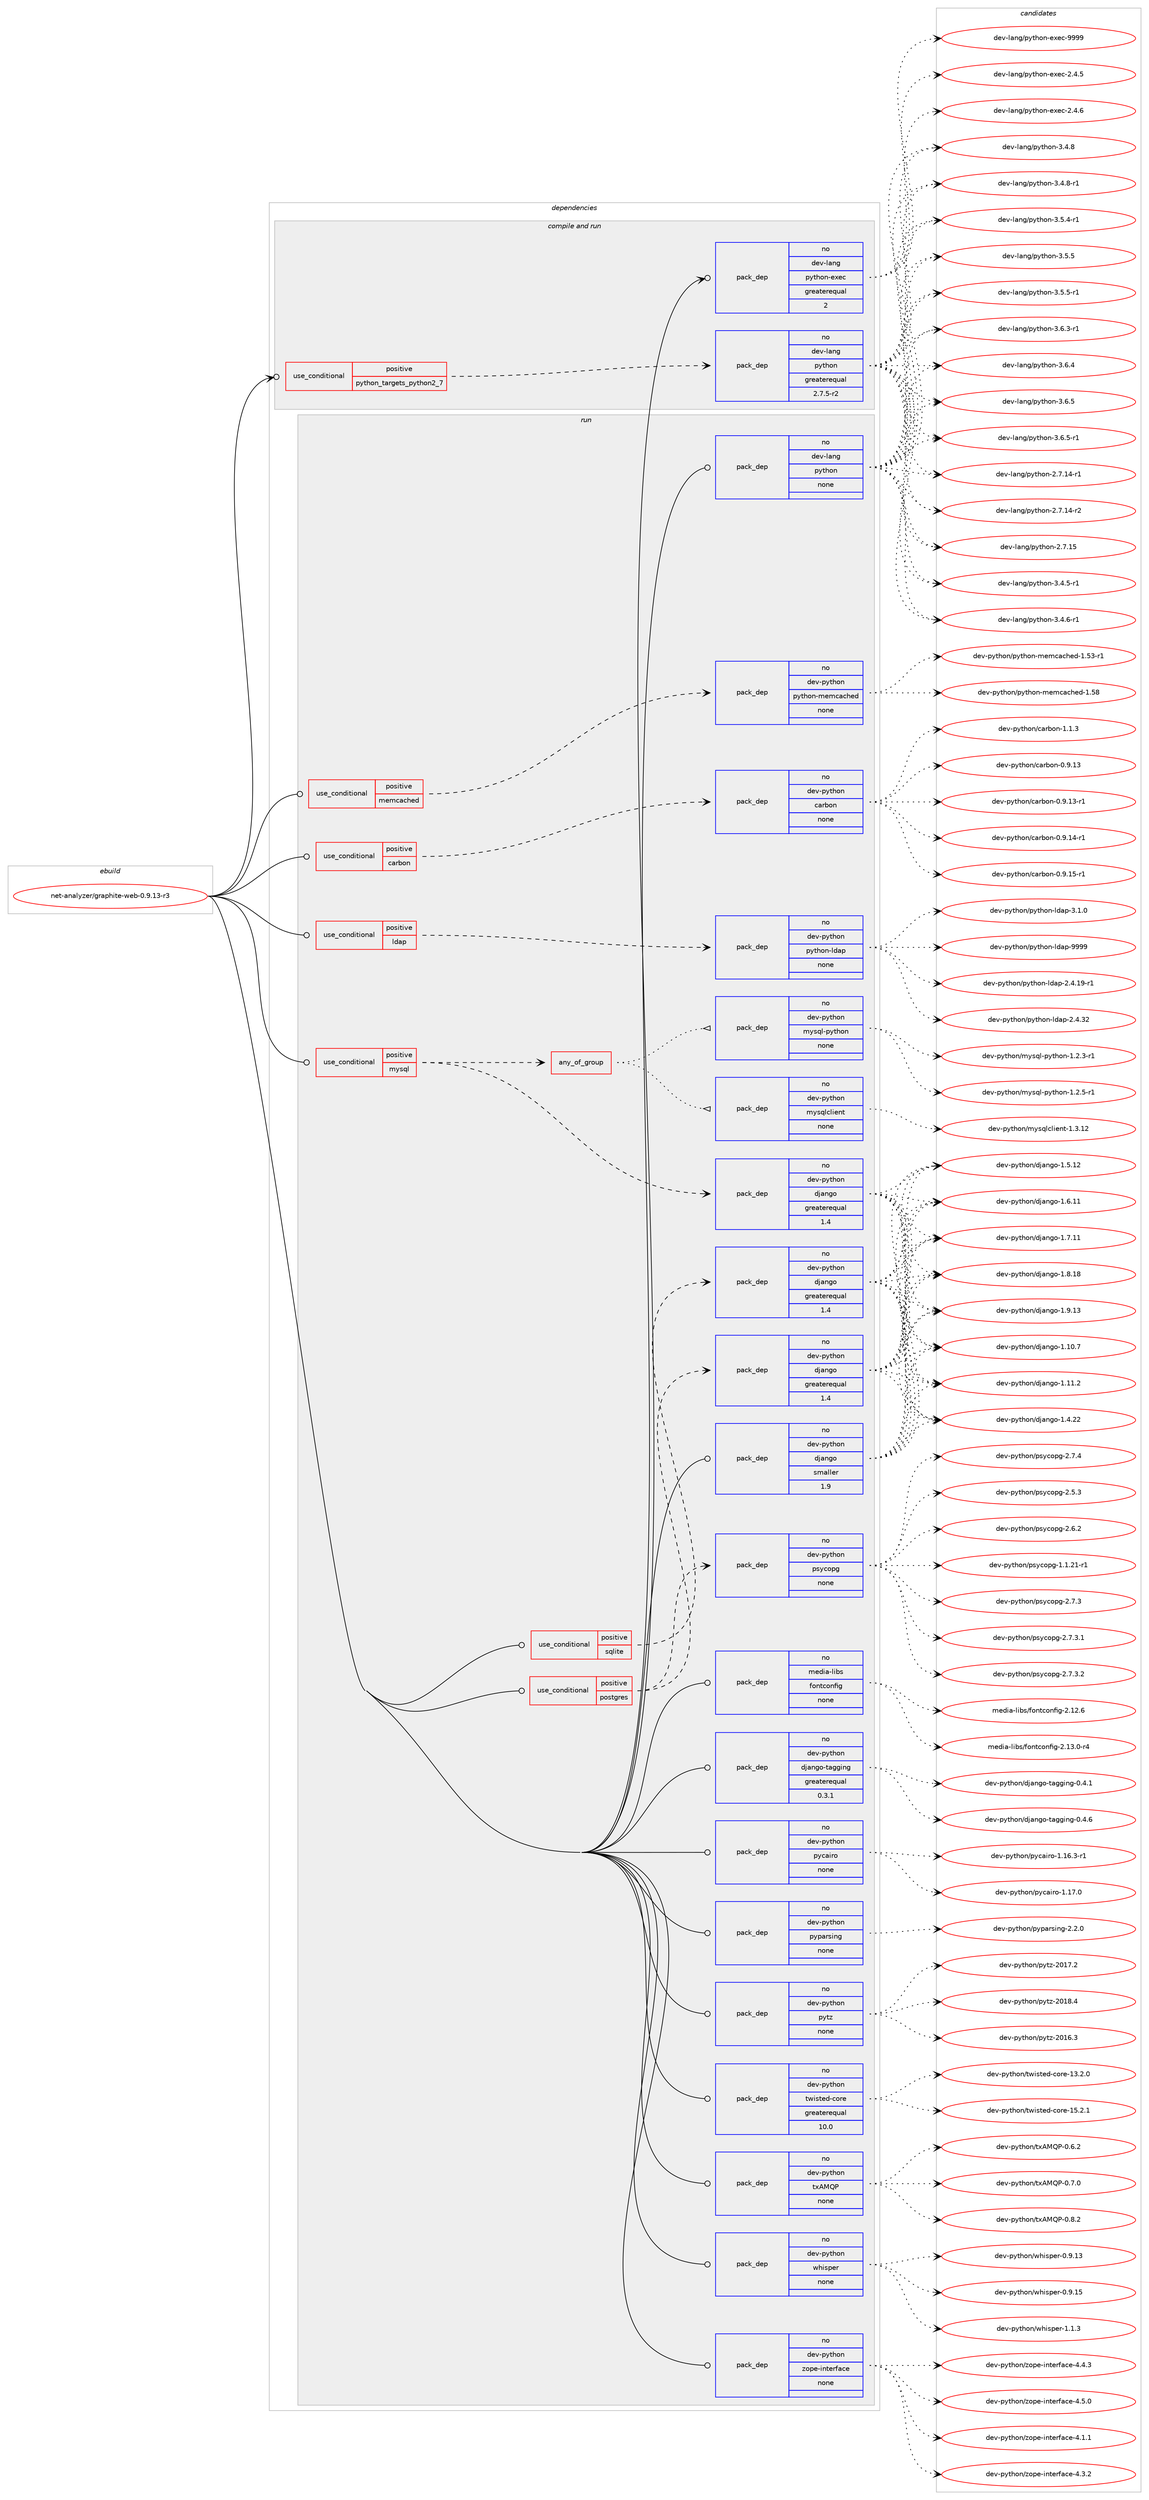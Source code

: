 digraph prolog {

# *************
# Graph options
# *************

newrank=true;
concentrate=true;
compound=true;
graph [rankdir=LR,fontname=Helvetica,fontsize=10,ranksep=1.5];#, ranksep=2.5, nodesep=0.2];
edge  [arrowhead=vee];
node  [fontname=Helvetica,fontsize=10];

# **********
# The ebuild
# **********

subgraph cluster_leftcol {
color=gray;
rank=same;
label=<<i>ebuild</i>>;
id [label="net-analyzer/graphite-web-0.9.13-r3", color=red, width=4, href="../net-analyzer/graphite-web-0.9.13-r3.svg"];
}

# ****************
# The dependencies
# ****************

subgraph cluster_midcol {
color=gray;
label=<<i>dependencies</i>>;
subgraph cluster_compile {
fillcolor="#eeeeee";
style=filled;
label=<<i>compile</i>>;
}
subgraph cluster_compileandrun {
fillcolor="#eeeeee";
style=filled;
label=<<i>compile and run</i>>;
subgraph cond12 {
dependency22 [label=<<TABLE BORDER="0" CELLBORDER="1" CELLSPACING="0" CELLPADDING="4"><TR><TD ROWSPAN="3" CELLPADDING="10">use_conditional</TD></TR><TR><TD>positive</TD></TR><TR><TD>python_targets_python2_7</TD></TR></TABLE>>, shape=none, color=red];
subgraph pack11 {
dependency23 [label=<<TABLE BORDER="0" CELLBORDER="1" CELLSPACING="0" CELLPADDING="4" WIDTH="220"><TR><TD ROWSPAN="6" CELLPADDING="30">pack_dep</TD></TR><TR><TD WIDTH="110">no</TD></TR><TR><TD>dev-lang</TD></TR><TR><TD>python</TD></TR><TR><TD>greaterequal</TD></TR><TR><TD>2.7.5-r2</TD></TR></TABLE>>, shape=none, color=blue];
}
dependency22:e -> dependency23:w [weight=20,style="dashed",arrowhead="vee"];
}
id:e -> dependency22:w [weight=20,style="solid",arrowhead="odotvee"];
subgraph pack12 {
dependency24 [label=<<TABLE BORDER="0" CELLBORDER="1" CELLSPACING="0" CELLPADDING="4" WIDTH="220"><TR><TD ROWSPAN="6" CELLPADDING="30">pack_dep</TD></TR><TR><TD WIDTH="110">no</TD></TR><TR><TD>dev-lang</TD></TR><TR><TD>python-exec</TD></TR><TR><TD>greaterequal</TD></TR><TR><TD>2</TD></TR></TABLE>>, shape=none, color=blue];
}
id:e -> dependency24:w [weight=20,style="solid",arrowhead="odotvee"];
}
subgraph cluster_run {
fillcolor="#eeeeee";
style=filled;
label=<<i>run</i>>;
subgraph cond13 {
dependency25 [label=<<TABLE BORDER="0" CELLBORDER="1" CELLSPACING="0" CELLPADDING="4"><TR><TD ROWSPAN="3" CELLPADDING="10">use_conditional</TD></TR><TR><TD>positive</TD></TR><TR><TD>carbon</TD></TR></TABLE>>, shape=none, color=red];
subgraph pack13 {
dependency26 [label=<<TABLE BORDER="0" CELLBORDER="1" CELLSPACING="0" CELLPADDING="4" WIDTH="220"><TR><TD ROWSPAN="6" CELLPADDING="30">pack_dep</TD></TR><TR><TD WIDTH="110">no</TD></TR><TR><TD>dev-python</TD></TR><TR><TD>carbon</TD></TR><TR><TD>none</TD></TR><TR><TD></TD></TR></TABLE>>, shape=none, color=blue];
}
dependency25:e -> dependency26:w [weight=20,style="dashed",arrowhead="vee"];
}
id:e -> dependency25:w [weight=20,style="solid",arrowhead="odot"];
subgraph cond14 {
dependency27 [label=<<TABLE BORDER="0" CELLBORDER="1" CELLSPACING="0" CELLPADDING="4"><TR><TD ROWSPAN="3" CELLPADDING="10">use_conditional</TD></TR><TR><TD>positive</TD></TR><TR><TD>ldap</TD></TR></TABLE>>, shape=none, color=red];
subgraph pack14 {
dependency28 [label=<<TABLE BORDER="0" CELLBORDER="1" CELLSPACING="0" CELLPADDING="4" WIDTH="220"><TR><TD ROWSPAN="6" CELLPADDING="30">pack_dep</TD></TR><TR><TD WIDTH="110">no</TD></TR><TR><TD>dev-python</TD></TR><TR><TD>python-ldap</TD></TR><TR><TD>none</TD></TR><TR><TD></TD></TR></TABLE>>, shape=none, color=blue];
}
dependency27:e -> dependency28:w [weight=20,style="dashed",arrowhead="vee"];
}
id:e -> dependency27:w [weight=20,style="solid",arrowhead="odot"];
subgraph cond15 {
dependency29 [label=<<TABLE BORDER="0" CELLBORDER="1" CELLSPACING="0" CELLPADDING="4"><TR><TD ROWSPAN="3" CELLPADDING="10">use_conditional</TD></TR><TR><TD>positive</TD></TR><TR><TD>memcached</TD></TR></TABLE>>, shape=none, color=red];
subgraph pack15 {
dependency30 [label=<<TABLE BORDER="0" CELLBORDER="1" CELLSPACING="0" CELLPADDING="4" WIDTH="220"><TR><TD ROWSPAN="6" CELLPADDING="30">pack_dep</TD></TR><TR><TD WIDTH="110">no</TD></TR><TR><TD>dev-python</TD></TR><TR><TD>python-memcached</TD></TR><TR><TD>none</TD></TR><TR><TD></TD></TR></TABLE>>, shape=none, color=blue];
}
dependency29:e -> dependency30:w [weight=20,style="dashed",arrowhead="vee"];
}
id:e -> dependency29:w [weight=20,style="solid",arrowhead="odot"];
subgraph cond16 {
dependency31 [label=<<TABLE BORDER="0" CELLBORDER="1" CELLSPACING="0" CELLPADDING="4"><TR><TD ROWSPAN="3" CELLPADDING="10">use_conditional</TD></TR><TR><TD>positive</TD></TR><TR><TD>mysql</TD></TR></TABLE>>, shape=none, color=red];
subgraph pack16 {
dependency32 [label=<<TABLE BORDER="0" CELLBORDER="1" CELLSPACING="0" CELLPADDING="4" WIDTH="220"><TR><TD ROWSPAN="6" CELLPADDING="30">pack_dep</TD></TR><TR><TD WIDTH="110">no</TD></TR><TR><TD>dev-python</TD></TR><TR><TD>django</TD></TR><TR><TD>greaterequal</TD></TR><TR><TD>1.4</TD></TR></TABLE>>, shape=none, color=blue];
}
dependency31:e -> dependency32:w [weight=20,style="dashed",arrowhead="vee"];
subgraph any1 {
dependency33 [label=<<TABLE BORDER="0" CELLBORDER="1" CELLSPACING="0" CELLPADDING="4"><TR><TD CELLPADDING="10">any_of_group</TD></TR></TABLE>>, shape=none, color=red];subgraph pack17 {
dependency34 [label=<<TABLE BORDER="0" CELLBORDER="1" CELLSPACING="0" CELLPADDING="4" WIDTH="220"><TR><TD ROWSPAN="6" CELLPADDING="30">pack_dep</TD></TR><TR><TD WIDTH="110">no</TD></TR><TR><TD>dev-python</TD></TR><TR><TD>mysql-python</TD></TR><TR><TD>none</TD></TR><TR><TD></TD></TR></TABLE>>, shape=none, color=blue];
}
dependency33:e -> dependency34:w [weight=20,style="dotted",arrowhead="oinv"];
subgraph pack18 {
dependency35 [label=<<TABLE BORDER="0" CELLBORDER="1" CELLSPACING="0" CELLPADDING="4" WIDTH="220"><TR><TD ROWSPAN="6" CELLPADDING="30">pack_dep</TD></TR><TR><TD WIDTH="110">no</TD></TR><TR><TD>dev-python</TD></TR><TR><TD>mysqlclient</TD></TR><TR><TD>none</TD></TR><TR><TD></TD></TR></TABLE>>, shape=none, color=blue];
}
dependency33:e -> dependency35:w [weight=20,style="dotted",arrowhead="oinv"];
}
dependency31:e -> dependency33:w [weight=20,style="dashed",arrowhead="vee"];
}
id:e -> dependency31:w [weight=20,style="solid",arrowhead="odot"];
subgraph cond17 {
dependency36 [label=<<TABLE BORDER="0" CELLBORDER="1" CELLSPACING="0" CELLPADDING="4"><TR><TD ROWSPAN="3" CELLPADDING="10">use_conditional</TD></TR><TR><TD>positive</TD></TR><TR><TD>postgres</TD></TR></TABLE>>, shape=none, color=red];
subgraph pack19 {
dependency37 [label=<<TABLE BORDER="0" CELLBORDER="1" CELLSPACING="0" CELLPADDING="4" WIDTH="220"><TR><TD ROWSPAN="6" CELLPADDING="30">pack_dep</TD></TR><TR><TD WIDTH="110">no</TD></TR><TR><TD>dev-python</TD></TR><TR><TD>django</TD></TR><TR><TD>greaterequal</TD></TR><TR><TD>1.4</TD></TR></TABLE>>, shape=none, color=blue];
}
dependency36:e -> dependency37:w [weight=20,style="dashed",arrowhead="vee"];
subgraph pack20 {
dependency38 [label=<<TABLE BORDER="0" CELLBORDER="1" CELLSPACING="0" CELLPADDING="4" WIDTH="220"><TR><TD ROWSPAN="6" CELLPADDING="30">pack_dep</TD></TR><TR><TD WIDTH="110">no</TD></TR><TR><TD>dev-python</TD></TR><TR><TD>psycopg</TD></TR><TR><TD>none</TD></TR><TR><TD></TD></TR></TABLE>>, shape=none, color=blue];
}
dependency36:e -> dependency38:w [weight=20,style="dashed",arrowhead="vee"];
}
id:e -> dependency36:w [weight=20,style="solid",arrowhead="odot"];
subgraph cond18 {
dependency39 [label=<<TABLE BORDER="0" CELLBORDER="1" CELLSPACING="0" CELLPADDING="4"><TR><TD ROWSPAN="3" CELLPADDING="10">use_conditional</TD></TR><TR><TD>positive</TD></TR><TR><TD>sqlite</TD></TR></TABLE>>, shape=none, color=red];
subgraph pack21 {
dependency40 [label=<<TABLE BORDER="0" CELLBORDER="1" CELLSPACING="0" CELLPADDING="4" WIDTH="220"><TR><TD ROWSPAN="6" CELLPADDING="30">pack_dep</TD></TR><TR><TD WIDTH="110">no</TD></TR><TR><TD>dev-python</TD></TR><TR><TD>django</TD></TR><TR><TD>greaterequal</TD></TR><TR><TD>1.4</TD></TR></TABLE>>, shape=none, color=blue];
}
dependency39:e -> dependency40:w [weight=20,style="dashed",arrowhead="vee"];
}
id:e -> dependency39:w [weight=20,style="solid",arrowhead="odot"];
subgraph pack22 {
dependency41 [label=<<TABLE BORDER="0" CELLBORDER="1" CELLSPACING="0" CELLPADDING="4" WIDTH="220"><TR><TD ROWSPAN="6" CELLPADDING="30">pack_dep</TD></TR><TR><TD WIDTH="110">no</TD></TR><TR><TD>dev-lang</TD></TR><TR><TD>python</TD></TR><TR><TD>none</TD></TR><TR><TD></TD></TR></TABLE>>, shape=none, color=blue];
}
id:e -> dependency41:w [weight=20,style="solid",arrowhead="odot"];
subgraph pack23 {
dependency42 [label=<<TABLE BORDER="0" CELLBORDER="1" CELLSPACING="0" CELLPADDING="4" WIDTH="220"><TR><TD ROWSPAN="6" CELLPADDING="30">pack_dep</TD></TR><TR><TD WIDTH="110">no</TD></TR><TR><TD>dev-python</TD></TR><TR><TD>django</TD></TR><TR><TD>smaller</TD></TR><TR><TD>1.9</TD></TR></TABLE>>, shape=none, color=blue];
}
id:e -> dependency42:w [weight=20,style="solid",arrowhead="odot"];
subgraph pack24 {
dependency43 [label=<<TABLE BORDER="0" CELLBORDER="1" CELLSPACING="0" CELLPADDING="4" WIDTH="220"><TR><TD ROWSPAN="6" CELLPADDING="30">pack_dep</TD></TR><TR><TD WIDTH="110">no</TD></TR><TR><TD>dev-python</TD></TR><TR><TD>django-tagging</TD></TR><TR><TD>greaterequal</TD></TR><TR><TD>0.3.1</TD></TR></TABLE>>, shape=none, color=blue];
}
id:e -> dependency43:w [weight=20,style="solid",arrowhead="odot"];
subgraph pack25 {
dependency44 [label=<<TABLE BORDER="0" CELLBORDER="1" CELLSPACING="0" CELLPADDING="4" WIDTH="220"><TR><TD ROWSPAN="6" CELLPADDING="30">pack_dep</TD></TR><TR><TD WIDTH="110">no</TD></TR><TR><TD>dev-python</TD></TR><TR><TD>pycairo</TD></TR><TR><TD>none</TD></TR><TR><TD></TD></TR></TABLE>>, shape=none, color=blue];
}
id:e -> dependency44:w [weight=20,style="solid",arrowhead="odot"];
subgraph pack26 {
dependency45 [label=<<TABLE BORDER="0" CELLBORDER="1" CELLSPACING="0" CELLPADDING="4" WIDTH="220"><TR><TD ROWSPAN="6" CELLPADDING="30">pack_dep</TD></TR><TR><TD WIDTH="110">no</TD></TR><TR><TD>dev-python</TD></TR><TR><TD>pyparsing</TD></TR><TR><TD>none</TD></TR><TR><TD></TD></TR></TABLE>>, shape=none, color=blue];
}
id:e -> dependency45:w [weight=20,style="solid",arrowhead="odot"];
subgraph pack27 {
dependency46 [label=<<TABLE BORDER="0" CELLBORDER="1" CELLSPACING="0" CELLPADDING="4" WIDTH="220"><TR><TD ROWSPAN="6" CELLPADDING="30">pack_dep</TD></TR><TR><TD WIDTH="110">no</TD></TR><TR><TD>dev-python</TD></TR><TR><TD>pytz</TD></TR><TR><TD>none</TD></TR><TR><TD></TD></TR></TABLE>>, shape=none, color=blue];
}
id:e -> dependency46:w [weight=20,style="solid",arrowhead="odot"];
subgraph pack28 {
dependency47 [label=<<TABLE BORDER="0" CELLBORDER="1" CELLSPACING="0" CELLPADDING="4" WIDTH="220"><TR><TD ROWSPAN="6" CELLPADDING="30">pack_dep</TD></TR><TR><TD WIDTH="110">no</TD></TR><TR><TD>dev-python</TD></TR><TR><TD>twisted-core</TD></TR><TR><TD>greaterequal</TD></TR><TR><TD>10.0</TD></TR></TABLE>>, shape=none, color=blue];
}
id:e -> dependency47:w [weight=20,style="solid",arrowhead="odot"];
subgraph pack29 {
dependency48 [label=<<TABLE BORDER="0" CELLBORDER="1" CELLSPACING="0" CELLPADDING="4" WIDTH="220"><TR><TD ROWSPAN="6" CELLPADDING="30">pack_dep</TD></TR><TR><TD WIDTH="110">no</TD></TR><TR><TD>dev-python</TD></TR><TR><TD>txAMQP</TD></TR><TR><TD>none</TD></TR><TR><TD></TD></TR></TABLE>>, shape=none, color=blue];
}
id:e -> dependency48:w [weight=20,style="solid",arrowhead="odot"];
subgraph pack30 {
dependency49 [label=<<TABLE BORDER="0" CELLBORDER="1" CELLSPACING="0" CELLPADDING="4" WIDTH="220"><TR><TD ROWSPAN="6" CELLPADDING="30">pack_dep</TD></TR><TR><TD WIDTH="110">no</TD></TR><TR><TD>dev-python</TD></TR><TR><TD>whisper</TD></TR><TR><TD>none</TD></TR><TR><TD></TD></TR></TABLE>>, shape=none, color=blue];
}
id:e -> dependency49:w [weight=20,style="solid",arrowhead="odot"];
subgraph pack31 {
dependency50 [label=<<TABLE BORDER="0" CELLBORDER="1" CELLSPACING="0" CELLPADDING="4" WIDTH="220"><TR><TD ROWSPAN="6" CELLPADDING="30">pack_dep</TD></TR><TR><TD WIDTH="110">no</TD></TR><TR><TD>dev-python</TD></TR><TR><TD>zope-interface</TD></TR><TR><TD>none</TD></TR><TR><TD></TD></TR></TABLE>>, shape=none, color=blue];
}
id:e -> dependency50:w [weight=20,style="solid",arrowhead="odot"];
subgraph pack32 {
dependency51 [label=<<TABLE BORDER="0" CELLBORDER="1" CELLSPACING="0" CELLPADDING="4" WIDTH="220"><TR><TD ROWSPAN="6" CELLPADDING="30">pack_dep</TD></TR><TR><TD WIDTH="110">no</TD></TR><TR><TD>media-libs</TD></TR><TR><TD>fontconfig</TD></TR><TR><TD>none</TD></TR><TR><TD></TD></TR></TABLE>>, shape=none, color=blue];
}
id:e -> dependency51:w [weight=20,style="solid",arrowhead="odot"];
}
}

# **************
# The candidates
# **************

subgraph cluster_choices {
rank=same;
color=gray;
label=<<i>candidates</i>>;

subgraph choice11 {
color=black;
nodesep=1;
choice100101118451089711010347112121116104111110455046554649524511449 [label="dev-lang/python-2.7.14-r1", color=red, width=4,href="../dev-lang/python-2.7.14-r1.svg"];
choice100101118451089711010347112121116104111110455046554649524511450 [label="dev-lang/python-2.7.14-r2", color=red, width=4,href="../dev-lang/python-2.7.14-r2.svg"];
choice10010111845108971101034711212111610411111045504655464953 [label="dev-lang/python-2.7.15", color=red, width=4,href="../dev-lang/python-2.7.15.svg"];
choice1001011184510897110103471121211161041111104551465246534511449 [label="dev-lang/python-3.4.5-r1", color=red, width=4,href="../dev-lang/python-3.4.5-r1.svg"];
choice1001011184510897110103471121211161041111104551465246544511449 [label="dev-lang/python-3.4.6-r1", color=red, width=4,href="../dev-lang/python-3.4.6-r1.svg"];
choice100101118451089711010347112121116104111110455146524656 [label="dev-lang/python-3.4.8", color=red, width=4,href="../dev-lang/python-3.4.8.svg"];
choice1001011184510897110103471121211161041111104551465246564511449 [label="dev-lang/python-3.4.8-r1", color=red, width=4,href="../dev-lang/python-3.4.8-r1.svg"];
choice1001011184510897110103471121211161041111104551465346524511449 [label="dev-lang/python-3.5.4-r1", color=red, width=4,href="../dev-lang/python-3.5.4-r1.svg"];
choice100101118451089711010347112121116104111110455146534653 [label="dev-lang/python-3.5.5", color=red, width=4,href="../dev-lang/python-3.5.5.svg"];
choice1001011184510897110103471121211161041111104551465346534511449 [label="dev-lang/python-3.5.5-r1", color=red, width=4,href="../dev-lang/python-3.5.5-r1.svg"];
choice1001011184510897110103471121211161041111104551465446514511449 [label="dev-lang/python-3.6.3-r1", color=red, width=4,href="../dev-lang/python-3.6.3-r1.svg"];
choice100101118451089711010347112121116104111110455146544652 [label="dev-lang/python-3.6.4", color=red, width=4,href="../dev-lang/python-3.6.4.svg"];
choice100101118451089711010347112121116104111110455146544653 [label="dev-lang/python-3.6.5", color=red, width=4,href="../dev-lang/python-3.6.5.svg"];
choice1001011184510897110103471121211161041111104551465446534511449 [label="dev-lang/python-3.6.5-r1", color=red, width=4,href="../dev-lang/python-3.6.5-r1.svg"];
dependency23:e -> choice100101118451089711010347112121116104111110455046554649524511449:w [style=dotted,weight="100"];
dependency23:e -> choice100101118451089711010347112121116104111110455046554649524511450:w [style=dotted,weight="100"];
dependency23:e -> choice10010111845108971101034711212111610411111045504655464953:w [style=dotted,weight="100"];
dependency23:e -> choice1001011184510897110103471121211161041111104551465246534511449:w [style=dotted,weight="100"];
dependency23:e -> choice1001011184510897110103471121211161041111104551465246544511449:w [style=dotted,weight="100"];
dependency23:e -> choice100101118451089711010347112121116104111110455146524656:w [style=dotted,weight="100"];
dependency23:e -> choice1001011184510897110103471121211161041111104551465246564511449:w [style=dotted,weight="100"];
dependency23:e -> choice1001011184510897110103471121211161041111104551465346524511449:w [style=dotted,weight="100"];
dependency23:e -> choice100101118451089711010347112121116104111110455146534653:w [style=dotted,weight="100"];
dependency23:e -> choice1001011184510897110103471121211161041111104551465346534511449:w [style=dotted,weight="100"];
dependency23:e -> choice1001011184510897110103471121211161041111104551465446514511449:w [style=dotted,weight="100"];
dependency23:e -> choice100101118451089711010347112121116104111110455146544652:w [style=dotted,weight="100"];
dependency23:e -> choice100101118451089711010347112121116104111110455146544653:w [style=dotted,weight="100"];
dependency23:e -> choice1001011184510897110103471121211161041111104551465446534511449:w [style=dotted,weight="100"];
}
subgraph choice12 {
color=black;
nodesep=1;
choice1001011184510897110103471121211161041111104510112010199455046524653 [label="dev-lang/python-exec-2.4.5", color=red, width=4,href="../dev-lang/python-exec-2.4.5.svg"];
choice1001011184510897110103471121211161041111104510112010199455046524654 [label="dev-lang/python-exec-2.4.6", color=red, width=4,href="../dev-lang/python-exec-2.4.6.svg"];
choice10010111845108971101034711212111610411111045101120101994557575757 [label="dev-lang/python-exec-9999", color=red, width=4,href="../dev-lang/python-exec-9999.svg"];
dependency24:e -> choice1001011184510897110103471121211161041111104510112010199455046524653:w [style=dotted,weight="100"];
dependency24:e -> choice1001011184510897110103471121211161041111104510112010199455046524654:w [style=dotted,weight="100"];
dependency24:e -> choice10010111845108971101034711212111610411111045101120101994557575757:w [style=dotted,weight="100"];
}
subgraph choice13 {
color=black;
nodesep=1;
choice100101118451121211161041111104799971149811111045484657464951 [label="dev-python/carbon-0.9.13", color=red, width=4,href="../dev-python/carbon-0.9.13.svg"];
choice1001011184511212111610411111047999711498111110454846574649514511449 [label="dev-python/carbon-0.9.13-r1", color=red, width=4,href="../dev-python/carbon-0.9.13-r1.svg"];
choice1001011184511212111610411111047999711498111110454846574649524511449 [label="dev-python/carbon-0.9.14-r1", color=red, width=4,href="../dev-python/carbon-0.9.14-r1.svg"];
choice1001011184511212111610411111047999711498111110454846574649534511449 [label="dev-python/carbon-0.9.15-r1", color=red, width=4,href="../dev-python/carbon-0.9.15-r1.svg"];
choice1001011184511212111610411111047999711498111110454946494651 [label="dev-python/carbon-1.1.3", color=red, width=4,href="../dev-python/carbon-1.1.3.svg"];
dependency26:e -> choice100101118451121211161041111104799971149811111045484657464951:w [style=dotted,weight="100"];
dependency26:e -> choice1001011184511212111610411111047999711498111110454846574649514511449:w [style=dotted,weight="100"];
dependency26:e -> choice1001011184511212111610411111047999711498111110454846574649524511449:w [style=dotted,weight="100"];
dependency26:e -> choice1001011184511212111610411111047999711498111110454846574649534511449:w [style=dotted,weight="100"];
dependency26:e -> choice1001011184511212111610411111047999711498111110454946494651:w [style=dotted,weight="100"];
}
subgraph choice14 {
color=black;
nodesep=1;
choice10010111845112121116104111110471121211161041111104510810097112455046524649574511449 [label="dev-python/python-ldap-2.4.19-r1", color=red, width=4,href="../dev-python/python-ldap-2.4.19-r1.svg"];
choice1001011184511212111610411111047112121116104111110451081009711245504652465150 [label="dev-python/python-ldap-2.4.32", color=red, width=4,href="../dev-python/python-ldap-2.4.32.svg"];
choice10010111845112121116104111110471121211161041111104510810097112455146494648 [label="dev-python/python-ldap-3.1.0", color=red, width=4,href="../dev-python/python-ldap-3.1.0.svg"];
choice100101118451121211161041111104711212111610411111045108100971124557575757 [label="dev-python/python-ldap-9999", color=red, width=4,href="../dev-python/python-ldap-9999.svg"];
dependency28:e -> choice10010111845112121116104111110471121211161041111104510810097112455046524649574511449:w [style=dotted,weight="100"];
dependency28:e -> choice1001011184511212111610411111047112121116104111110451081009711245504652465150:w [style=dotted,weight="100"];
dependency28:e -> choice10010111845112121116104111110471121211161041111104510810097112455146494648:w [style=dotted,weight="100"];
dependency28:e -> choice100101118451121211161041111104711212111610411111045108100971124557575757:w [style=dotted,weight="100"];
}
subgraph choice15 {
color=black;
nodesep=1;
choice10010111845112121116104111110471121211161041111104510910110999979910410110045494653514511449 [label="dev-python/python-memcached-1.53-r1", color=red, width=4,href="../dev-python/python-memcached-1.53-r1.svg"];
choice1001011184511212111610411111047112121116104111110451091011099997991041011004549465356 [label="dev-python/python-memcached-1.58", color=red, width=4,href="../dev-python/python-memcached-1.58.svg"];
dependency30:e -> choice10010111845112121116104111110471121211161041111104510910110999979910410110045494653514511449:w [style=dotted,weight="100"];
dependency30:e -> choice1001011184511212111610411111047112121116104111110451091011099997991041011004549465356:w [style=dotted,weight="100"];
}
subgraph choice16 {
color=black;
nodesep=1;
choice10010111845112121116104111110471001069711010311145494649484655 [label="dev-python/django-1.10.7", color=red, width=4,href="../dev-python/django-1.10.7.svg"];
choice10010111845112121116104111110471001069711010311145494649494650 [label="dev-python/django-1.11.2", color=red, width=4,href="../dev-python/django-1.11.2.svg"];
choice10010111845112121116104111110471001069711010311145494652465050 [label="dev-python/django-1.4.22", color=red, width=4,href="../dev-python/django-1.4.22.svg"];
choice10010111845112121116104111110471001069711010311145494653464950 [label="dev-python/django-1.5.12", color=red, width=4,href="../dev-python/django-1.5.12.svg"];
choice10010111845112121116104111110471001069711010311145494654464949 [label="dev-python/django-1.6.11", color=red, width=4,href="../dev-python/django-1.6.11.svg"];
choice10010111845112121116104111110471001069711010311145494655464949 [label="dev-python/django-1.7.11", color=red, width=4,href="../dev-python/django-1.7.11.svg"];
choice10010111845112121116104111110471001069711010311145494656464956 [label="dev-python/django-1.8.18", color=red, width=4,href="../dev-python/django-1.8.18.svg"];
choice10010111845112121116104111110471001069711010311145494657464951 [label="dev-python/django-1.9.13", color=red, width=4,href="../dev-python/django-1.9.13.svg"];
dependency32:e -> choice10010111845112121116104111110471001069711010311145494649484655:w [style=dotted,weight="100"];
dependency32:e -> choice10010111845112121116104111110471001069711010311145494649494650:w [style=dotted,weight="100"];
dependency32:e -> choice10010111845112121116104111110471001069711010311145494652465050:w [style=dotted,weight="100"];
dependency32:e -> choice10010111845112121116104111110471001069711010311145494653464950:w [style=dotted,weight="100"];
dependency32:e -> choice10010111845112121116104111110471001069711010311145494654464949:w [style=dotted,weight="100"];
dependency32:e -> choice10010111845112121116104111110471001069711010311145494655464949:w [style=dotted,weight="100"];
dependency32:e -> choice10010111845112121116104111110471001069711010311145494656464956:w [style=dotted,weight="100"];
dependency32:e -> choice10010111845112121116104111110471001069711010311145494657464951:w [style=dotted,weight="100"];
}
subgraph choice17 {
color=black;
nodesep=1;
choice1001011184511212111610411111047109121115113108451121211161041111104549465046514511449 [label="dev-python/mysql-python-1.2.3-r1", color=red, width=4,href="../dev-python/mysql-python-1.2.3-r1.svg"];
choice1001011184511212111610411111047109121115113108451121211161041111104549465046534511449 [label="dev-python/mysql-python-1.2.5-r1", color=red, width=4,href="../dev-python/mysql-python-1.2.5-r1.svg"];
dependency34:e -> choice1001011184511212111610411111047109121115113108451121211161041111104549465046514511449:w [style=dotted,weight="100"];
dependency34:e -> choice1001011184511212111610411111047109121115113108451121211161041111104549465046534511449:w [style=dotted,weight="100"];
}
subgraph choice18 {
color=black;
nodesep=1;
choice10010111845112121116104111110471091211151131089910810510111011645494651464950 [label="dev-python/mysqlclient-1.3.12", color=red, width=4,href="../dev-python/mysqlclient-1.3.12.svg"];
dependency35:e -> choice10010111845112121116104111110471091211151131089910810510111011645494651464950:w [style=dotted,weight="100"];
}
subgraph choice19 {
color=black;
nodesep=1;
choice10010111845112121116104111110471001069711010311145494649484655 [label="dev-python/django-1.10.7", color=red, width=4,href="../dev-python/django-1.10.7.svg"];
choice10010111845112121116104111110471001069711010311145494649494650 [label="dev-python/django-1.11.2", color=red, width=4,href="../dev-python/django-1.11.2.svg"];
choice10010111845112121116104111110471001069711010311145494652465050 [label="dev-python/django-1.4.22", color=red, width=4,href="../dev-python/django-1.4.22.svg"];
choice10010111845112121116104111110471001069711010311145494653464950 [label="dev-python/django-1.5.12", color=red, width=4,href="../dev-python/django-1.5.12.svg"];
choice10010111845112121116104111110471001069711010311145494654464949 [label="dev-python/django-1.6.11", color=red, width=4,href="../dev-python/django-1.6.11.svg"];
choice10010111845112121116104111110471001069711010311145494655464949 [label="dev-python/django-1.7.11", color=red, width=4,href="../dev-python/django-1.7.11.svg"];
choice10010111845112121116104111110471001069711010311145494656464956 [label="dev-python/django-1.8.18", color=red, width=4,href="../dev-python/django-1.8.18.svg"];
choice10010111845112121116104111110471001069711010311145494657464951 [label="dev-python/django-1.9.13", color=red, width=4,href="../dev-python/django-1.9.13.svg"];
dependency37:e -> choice10010111845112121116104111110471001069711010311145494649484655:w [style=dotted,weight="100"];
dependency37:e -> choice10010111845112121116104111110471001069711010311145494649494650:w [style=dotted,weight="100"];
dependency37:e -> choice10010111845112121116104111110471001069711010311145494652465050:w [style=dotted,weight="100"];
dependency37:e -> choice10010111845112121116104111110471001069711010311145494653464950:w [style=dotted,weight="100"];
dependency37:e -> choice10010111845112121116104111110471001069711010311145494654464949:w [style=dotted,weight="100"];
dependency37:e -> choice10010111845112121116104111110471001069711010311145494655464949:w [style=dotted,weight="100"];
dependency37:e -> choice10010111845112121116104111110471001069711010311145494656464956:w [style=dotted,weight="100"];
dependency37:e -> choice10010111845112121116104111110471001069711010311145494657464951:w [style=dotted,weight="100"];
}
subgraph choice20 {
color=black;
nodesep=1;
choice100101118451121211161041111104711211512199111112103454946494650494511449 [label="dev-python/psycopg-1.1.21-r1", color=red, width=4,href="../dev-python/psycopg-1.1.21-r1.svg"];
choice100101118451121211161041111104711211512199111112103455046534651 [label="dev-python/psycopg-2.5.3", color=red, width=4,href="../dev-python/psycopg-2.5.3.svg"];
choice100101118451121211161041111104711211512199111112103455046544650 [label="dev-python/psycopg-2.6.2", color=red, width=4,href="../dev-python/psycopg-2.6.2.svg"];
choice100101118451121211161041111104711211512199111112103455046554651 [label="dev-python/psycopg-2.7.3", color=red, width=4,href="../dev-python/psycopg-2.7.3.svg"];
choice1001011184511212111610411111047112115121991111121034550465546514649 [label="dev-python/psycopg-2.7.3.1", color=red, width=4,href="../dev-python/psycopg-2.7.3.1.svg"];
choice1001011184511212111610411111047112115121991111121034550465546514650 [label="dev-python/psycopg-2.7.3.2", color=red, width=4,href="../dev-python/psycopg-2.7.3.2.svg"];
choice100101118451121211161041111104711211512199111112103455046554652 [label="dev-python/psycopg-2.7.4", color=red, width=4,href="../dev-python/psycopg-2.7.4.svg"];
dependency38:e -> choice100101118451121211161041111104711211512199111112103454946494650494511449:w [style=dotted,weight="100"];
dependency38:e -> choice100101118451121211161041111104711211512199111112103455046534651:w [style=dotted,weight="100"];
dependency38:e -> choice100101118451121211161041111104711211512199111112103455046544650:w [style=dotted,weight="100"];
dependency38:e -> choice100101118451121211161041111104711211512199111112103455046554651:w [style=dotted,weight="100"];
dependency38:e -> choice1001011184511212111610411111047112115121991111121034550465546514649:w [style=dotted,weight="100"];
dependency38:e -> choice1001011184511212111610411111047112115121991111121034550465546514650:w [style=dotted,weight="100"];
dependency38:e -> choice100101118451121211161041111104711211512199111112103455046554652:w [style=dotted,weight="100"];
}
subgraph choice21 {
color=black;
nodesep=1;
choice10010111845112121116104111110471001069711010311145494649484655 [label="dev-python/django-1.10.7", color=red, width=4,href="../dev-python/django-1.10.7.svg"];
choice10010111845112121116104111110471001069711010311145494649494650 [label="dev-python/django-1.11.2", color=red, width=4,href="../dev-python/django-1.11.2.svg"];
choice10010111845112121116104111110471001069711010311145494652465050 [label="dev-python/django-1.4.22", color=red, width=4,href="../dev-python/django-1.4.22.svg"];
choice10010111845112121116104111110471001069711010311145494653464950 [label="dev-python/django-1.5.12", color=red, width=4,href="../dev-python/django-1.5.12.svg"];
choice10010111845112121116104111110471001069711010311145494654464949 [label="dev-python/django-1.6.11", color=red, width=4,href="../dev-python/django-1.6.11.svg"];
choice10010111845112121116104111110471001069711010311145494655464949 [label="dev-python/django-1.7.11", color=red, width=4,href="../dev-python/django-1.7.11.svg"];
choice10010111845112121116104111110471001069711010311145494656464956 [label="dev-python/django-1.8.18", color=red, width=4,href="../dev-python/django-1.8.18.svg"];
choice10010111845112121116104111110471001069711010311145494657464951 [label="dev-python/django-1.9.13", color=red, width=4,href="../dev-python/django-1.9.13.svg"];
dependency40:e -> choice10010111845112121116104111110471001069711010311145494649484655:w [style=dotted,weight="100"];
dependency40:e -> choice10010111845112121116104111110471001069711010311145494649494650:w [style=dotted,weight="100"];
dependency40:e -> choice10010111845112121116104111110471001069711010311145494652465050:w [style=dotted,weight="100"];
dependency40:e -> choice10010111845112121116104111110471001069711010311145494653464950:w [style=dotted,weight="100"];
dependency40:e -> choice10010111845112121116104111110471001069711010311145494654464949:w [style=dotted,weight="100"];
dependency40:e -> choice10010111845112121116104111110471001069711010311145494655464949:w [style=dotted,weight="100"];
dependency40:e -> choice10010111845112121116104111110471001069711010311145494656464956:w [style=dotted,weight="100"];
dependency40:e -> choice10010111845112121116104111110471001069711010311145494657464951:w [style=dotted,weight="100"];
}
subgraph choice22 {
color=black;
nodesep=1;
choice100101118451089711010347112121116104111110455046554649524511449 [label="dev-lang/python-2.7.14-r1", color=red, width=4,href="../dev-lang/python-2.7.14-r1.svg"];
choice100101118451089711010347112121116104111110455046554649524511450 [label="dev-lang/python-2.7.14-r2", color=red, width=4,href="../dev-lang/python-2.7.14-r2.svg"];
choice10010111845108971101034711212111610411111045504655464953 [label="dev-lang/python-2.7.15", color=red, width=4,href="../dev-lang/python-2.7.15.svg"];
choice1001011184510897110103471121211161041111104551465246534511449 [label="dev-lang/python-3.4.5-r1", color=red, width=4,href="../dev-lang/python-3.4.5-r1.svg"];
choice1001011184510897110103471121211161041111104551465246544511449 [label="dev-lang/python-3.4.6-r1", color=red, width=4,href="../dev-lang/python-3.4.6-r1.svg"];
choice100101118451089711010347112121116104111110455146524656 [label="dev-lang/python-3.4.8", color=red, width=4,href="../dev-lang/python-3.4.8.svg"];
choice1001011184510897110103471121211161041111104551465246564511449 [label="dev-lang/python-3.4.8-r1", color=red, width=4,href="../dev-lang/python-3.4.8-r1.svg"];
choice1001011184510897110103471121211161041111104551465346524511449 [label="dev-lang/python-3.5.4-r1", color=red, width=4,href="../dev-lang/python-3.5.4-r1.svg"];
choice100101118451089711010347112121116104111110455146534653 [label="dev-lang/python-3.5.5", color=red, width=4,href="../dev-lang/python-3.5.5.svg"];
choice1001011184510897110103471121211161041111104551465346534511449 [label="dev-lang/python-3.5.5-r1", color=red, width=4,href="../dev-lang/python-3.5.5-r1.svg"];
choice1001011184510897110103471121211161041111104551465446514511449 [label="dev-lang/python-3.6.3-r1", color=red, width=4,href="../dev-lang/python-3.6.3-r1.svg"];
choice100101118451089711010347112121116104111110455146544652 [label="dev-lang/python-3.6.4", color=red, width=4,href="../dev-lang/python-3.6.4.svg"];
choice100101118451089711010347112121116104111110455146544653 [label="dev-lang/python-3.6.5", color=red, width=4,href="../dev-lang/python-3.6.5.svg"];
choice1001011184510897110103471121211161041111104551465446534511449 [label="dev-lang/python-3.6.5-r1", color=red, width=4,href="../dev-lang/python-3.6.5-r1.svg"];
dependency41:e -> choice100101118451089711010347112121116104111110455046554649524511449:w [style=dotted,weight="100"];
dependency41:e -> choice100101118451089711010347112121116104111110455046554649524511450:w [style=dotted,weight="100"];
dependency41:e -> choice10010111845108971101034711212111610411111045504655464953:w [style=dotted,weight="100"];
dependency41:e -> choice1001011184510897110103471121211161041111104551465246534511449:w [style=dotted,weight="100"];
dependency41:e -> choice1001011184510897110103471121211161041111104551465246544511449:w [style=dotted,weight="100"];
dependency41:e -> choice100101118451089711010347112121116104111110455146524656:w [style=dotted,weight="100"];
dependency41:e -> choice1001011184510897110103471121211161041111104551465246564511449:w [style=dotted,weight="100"];
dependency41:e -> choice1001011184510897110103471121211161041111104551465346524511449:w [style=dotted,weight="100"];
dependency41:e -> choice100101118451089711010347112121116104111110455146534653:w [style=dotted,weight="100"];
dependency41:e -> choice1001011184510897110103471121211161041111104551465346534511449:w [style=dotted,weight="100"];
dependency41:e -> choice1001011184510897110103471121211161041111104551465446514511449:w [style=dotted,weight="100"];
dependency41:e -> choice100101118451089711010347112121116104111110455146544652:w [style=dotted,weight="100"];
dependency41:e -> choice100101118451089711010347112121116104111110455146544653:w [style=dotted,weight="100"];
dependency41:e -> choice1001011184510897110103471121211161041111104551465446534511449:w [style=dotted,weight="100"];
}
subgraph choice23 {
color=black;
nodesep=1;
choice10010111845112121116104111110471001069711010311145494649484655 [label="dev-python/django-1.10.7", color=red, width=4,href="../dev-python/django-1.10.7.svg"];
choice10010111845112121116104111110471001069711010311145494649494650 [label="dev-python/django-1.11.2", color=red, width=4,href="../dev-python/django-1.11.2.svg"];
choice10010111845112121116104111110471001069711010311145494652465050 [label="dev-python/django-1.4.22", color=red, width=4,href="../dev-python/django-1.4.22.svg"];
choice10010111845112121116104111110471001069711010311145494653464950 [label="dev-python/django-1.5.12", color=red, width=4,href="../dev-python/django-1.5.12.svg"];
choice10010111845112121116104111110471001069711010311145494654464949 [label="dev-python/django-1.6.11", color=red, width=4,href="../dev-python/django-1.6.11.svg"];
choice10010111845112121116104111110471001069711010311145494655464949 [label="dev-python/django-1.7.11", color=red, width=4,href="../dev-python/django-1.7.11.svg"];
choice10010111845112121116104111110471001069711010311145494656464956 [label="dev-python/django-1.8.18", color=red, width=4,href="../dev-python/django-1.8.18.svg"];
choice10010111845112121116104111110471001069711010311145494657464951 [label="dev-python/django-1.9.13", color=red, width=4,href="../dev-python/django-1.9.13.svg"];
dependency42:e -> choice10010111845112121116104111110471001069711010311145494649484655:w [style=dotted,weight="100"];
dependency42:e -> choice10010111845112121116104111110471001069711010311145494649494650:w [style=dotted,weight="100"];
dependency42:e -> choice10010111845112121116104111110471001069711010311145494652465050:w [style=dotted,weight="100"];
dependency42:e -> choice10010111845112121116104111110471001069711010311145494653464950:w [style=dotted,weight="100"];
dependency42:e -> choice10010111845112121116104111110471001069711010311145494654464949:w [style=dotted,weight="100"];
dependency42:e -> choice10010111845112121116104111110471001069711010311145494655464949:w [style=dotted,weight="100"];
dependency42:e -> choice10010111845112121116104111110471001069711010311145494656464956:w [style=dotted,weight="100"];
dependency42:e -> choice10010111845112121116104111110471001069711010311145494657464951:w [style=dotted,weight="100"];
}
subgraph choice24 {
color=black;
nodesep=1;
choice1001011184511212111610411111047100106971101031114511697103103105110103454846524649 [label="dev-python/django-tagging-0.4.1", color=red, width=4,href="../dev-python/django-tagging-0.4.1.svg"];
choice1001011184511212111610411111047100106971101031114511697103103105110103454846524654 [label="dev-python/django-tagging-0.4.6", color=red, width=4,href="../dev-python/django-tagging-0.4.6.svg"];
dependency43:e -> choice1001011184511212111610411111047100106971101031114511697103103105110103454846524649:w [style=dotted,weight="100"];
dependency43:e -> choice1001011184511212111610411111047100106971101031114511697103103105110103454846524654:w [style=dotted,weight="100"];
}
subgraph choice25 {
color=black;
nodesep=1;
choice10010111845112121116104111110471121219997105114111454946495446514511449 [label="dev-python/pycairo-1.16.3-r1", color=red, width=4,href="../dev-python/pycairo-1.16.3-r1.svg"];
choice1001011184511212111610411111047112121999710511411145494649554648 [label="dev-python/pycairo-1.17.0", color=red, width=4,href="../dev-python/pycairo-1.17.0.svg"];
dependency44:e -> choice10010111845112121116104111110471121219997105114111454946495446514511449:w [style=dotted,weight="100"];
dependency44:e -> choice1001011184511212111610411111047112121999710511411145494649554648:w [style=dotted,weight="100"];
}
subgraph choice26 {
color=black;
nodesep=1;
choice100101118451121211161041111104711212111297114115105110103455046504648 [label="dev-python/pyparsing-2.2.0", color=red, width=4,href="../dev-python/pyparsing-2.2.0.svg"];
dependency45:e -> choice100101118451121211161041111104711212111297114115105110103455046504648:w [style=dotted,weight="100"];
}
subgraph choice27 {
color=black;
nodesep=1;
choice100101118451121211161041111104711212111612245504849544651 [label="dev-python/pytz-2016.3", color=red, width=4,href="../dev-python/pytz-2016.3.svg"];
choice100101118451121211161041111104711212111612245504849554650 [label="dev-python/pytz-2017.2", color=red, width=4,href="../dev-python/pytz-2017.2.svg"];
choice100101118451121211161041111104711212111612245504849564652 [label="dev-python/pytz-2018.4", color=red, width=4,href="../dev-python/pytz-2018.4.svg"];
dependency46:e -> choice100101118451121211161041111104711212111612245504849544651:w [style=dotted,weight="100"];
dependency46:e -> choice100101118451121211161041111104711212111612245504849554650:w [style=dotted,weight="100"];
dependency46:e -> choice100101118451121211161041111104711212111612245504849564652:w [style=dotted,weight="100"];
}
subgraph choice28 {
color=black;
nodesep=1;
choice1001011184511212111610411111047116119105115116101100459911111410145495146504648 [label="dev-python/twisted-core-13.2.0", color=red, width=4,href="../dev-python/twisted-core-13.2.0.svg"];
choice1001011184511212111610411111047116119105115116101100459911111410145495346504649 [label="dev-python/twisted-core-15.2.1", color=red, width=4,href="../dev-python/twisted-core-15.2.1.svg"];
dependency47:e -> choice1001011184511212111610411111047116119105115116101100459911111410145495146504648:w [style=dotted,weight="100"];
dependency47:e -> choice1001011184511212111610411111047116119105115116101100459911111410145495346504649:w [style=dotted,weight="100"];
}
subgraph choice29 {
color=black;
nodesep=1;
choice100101118451121211161041111104711612065778180454846544650 [label="dev-python/txAMQP-0.6.2", color=red, width=4,href="../dev-python/txAMQP-0.6.2.svg"];
choice100101118451121211161041111104711612065778180454846554648 [label="dev-python/txAMQP-0.7.0", color=red, width=4,href="../dev-python/txAMQP-0.7.0.svg"];
choice100101118451121211161041111104711612065778180454846564650 [label="dev-python/txAMQP-0.8.2", color=red, width=4,href="../dev-python/txAMQP-0.8.2.svg"];
dependency48:e -> choice100101118451121211161041111104711612065778180454846544650:w [style=dotted,weight="100"];
dependency48:e -> choice100101118451121211161041111104711612065778180454846554648:w [style=dotted,weight="100"];
dependency48:e -> choice100101118451121211161041111104711612065778180454846564650:w [style=dotted,weight="100"];
}
subgraph choice30 {
color=black;
nodesep=1;
choice100101118451121211161041111104711910410511511210111445484657464951 [label="dev-python/whisper-0.9.13", color=red, width=4,href="../dev-python/whisper-0.9.13.svg"];
choice100101118451121211161041111104711910410511511210111445484657464953 [label="dev-python/whisper-0.9.15", color=red, width=4,href="../dev-python/whisper-0.9.15.svg"];
choice1001011184511212111610411111047119104105115112101114454946494651 [label="dev-python/whisper-1.1.3", color=red, width=4,href="../dev-python/whisper-1.1.3.svg"];
dependency49:e -> choice100101118451121211161041111104711910410511511210111445484657464951:w [style=dotted,weight="100"];
dependency49:e -> choice100101118451121211161041111104711910410511511210111445484657464953:w [style=dotted,weight="100"];
dependency49:e -> choice1001011184511212111610411111047119104105115112101114454946494651:w [style=dotted,weight="100"];
}
subgraph choice31 {
color=black;
nodesep=1;
choice1001011184511212111610411111047122111112101451051101161011141029799101455246494649 [label="dev-python/zope-interface-4.1.1", color=red, width=4,href="../dev-python/zope-interface-4.1.1.svg"];
choice1001011184511212111610411111047122111112101451051101161011141029799101455246514650 [label="dev-python/zope-interface-4.3.2", color=red, width=4,href="../dev-python/zope-interface-4.3.2.svg"];
choice1001011184511212111610411111047122111112101451051101161011141029799101455246524651 [label="dev-python/zope-interface-4.4.3", color=red, width=4,href="../dev-python/zope-interface-4.4.3.svg"];
choice1001011184511212111610411111047122111112101451051101161011141029799101455246534648 [label="dev-python/zope-interface-4.5.0", color=red, width=4,href="../dev-python/zope-interface-4.5.0.svg"];
dependency50:e -> choice1001011184511212111610411111047122111112101451051101161011141029799101455246494649:w [style=dotted,weight="100"];
dependency50:e -> choice1001011184511212111610411111047122111112101451051101161011141029799101455246514650:w [style=dotted,weight="100"];
dependency50:e -> choice1001011184511212111610411111047122111112101451051101161011141029799101455246524651:w [style=dotted,weight="100"];
dependency50:e -> choice1001011184511212111610411111047122111112101451051101161011141029799101455246534648:w [style=dotted,weight="100"];
}
subgraph choice32 {
color=black;
nodesep=1;
choice109101100105974510810598115471021111101169911111010210510345504649504654 [label="media-libs/fontconfig-2.12.6", color=red, width=4,href="../media-libs/fontconfig-2.12.6.svg"];
choice1091011001059745108105981154710211111011699111110102105103455046495146484511452 [label="media-libs/fontconfig-2.13.0-r4", color=red, width=4,href="../media-libs/fontconfig-2.13.0-r4.svg"];
dependency51:e -> choice109101100105974510810598115471021111101169911111010210510345504649504654:w [style=dotted,weight="100"];
dependency51:e -> choice1091011001059745108105981154710211111011699111110102105103455046495146484511452:w [style=dotted,weight="100"];
}
}

}
